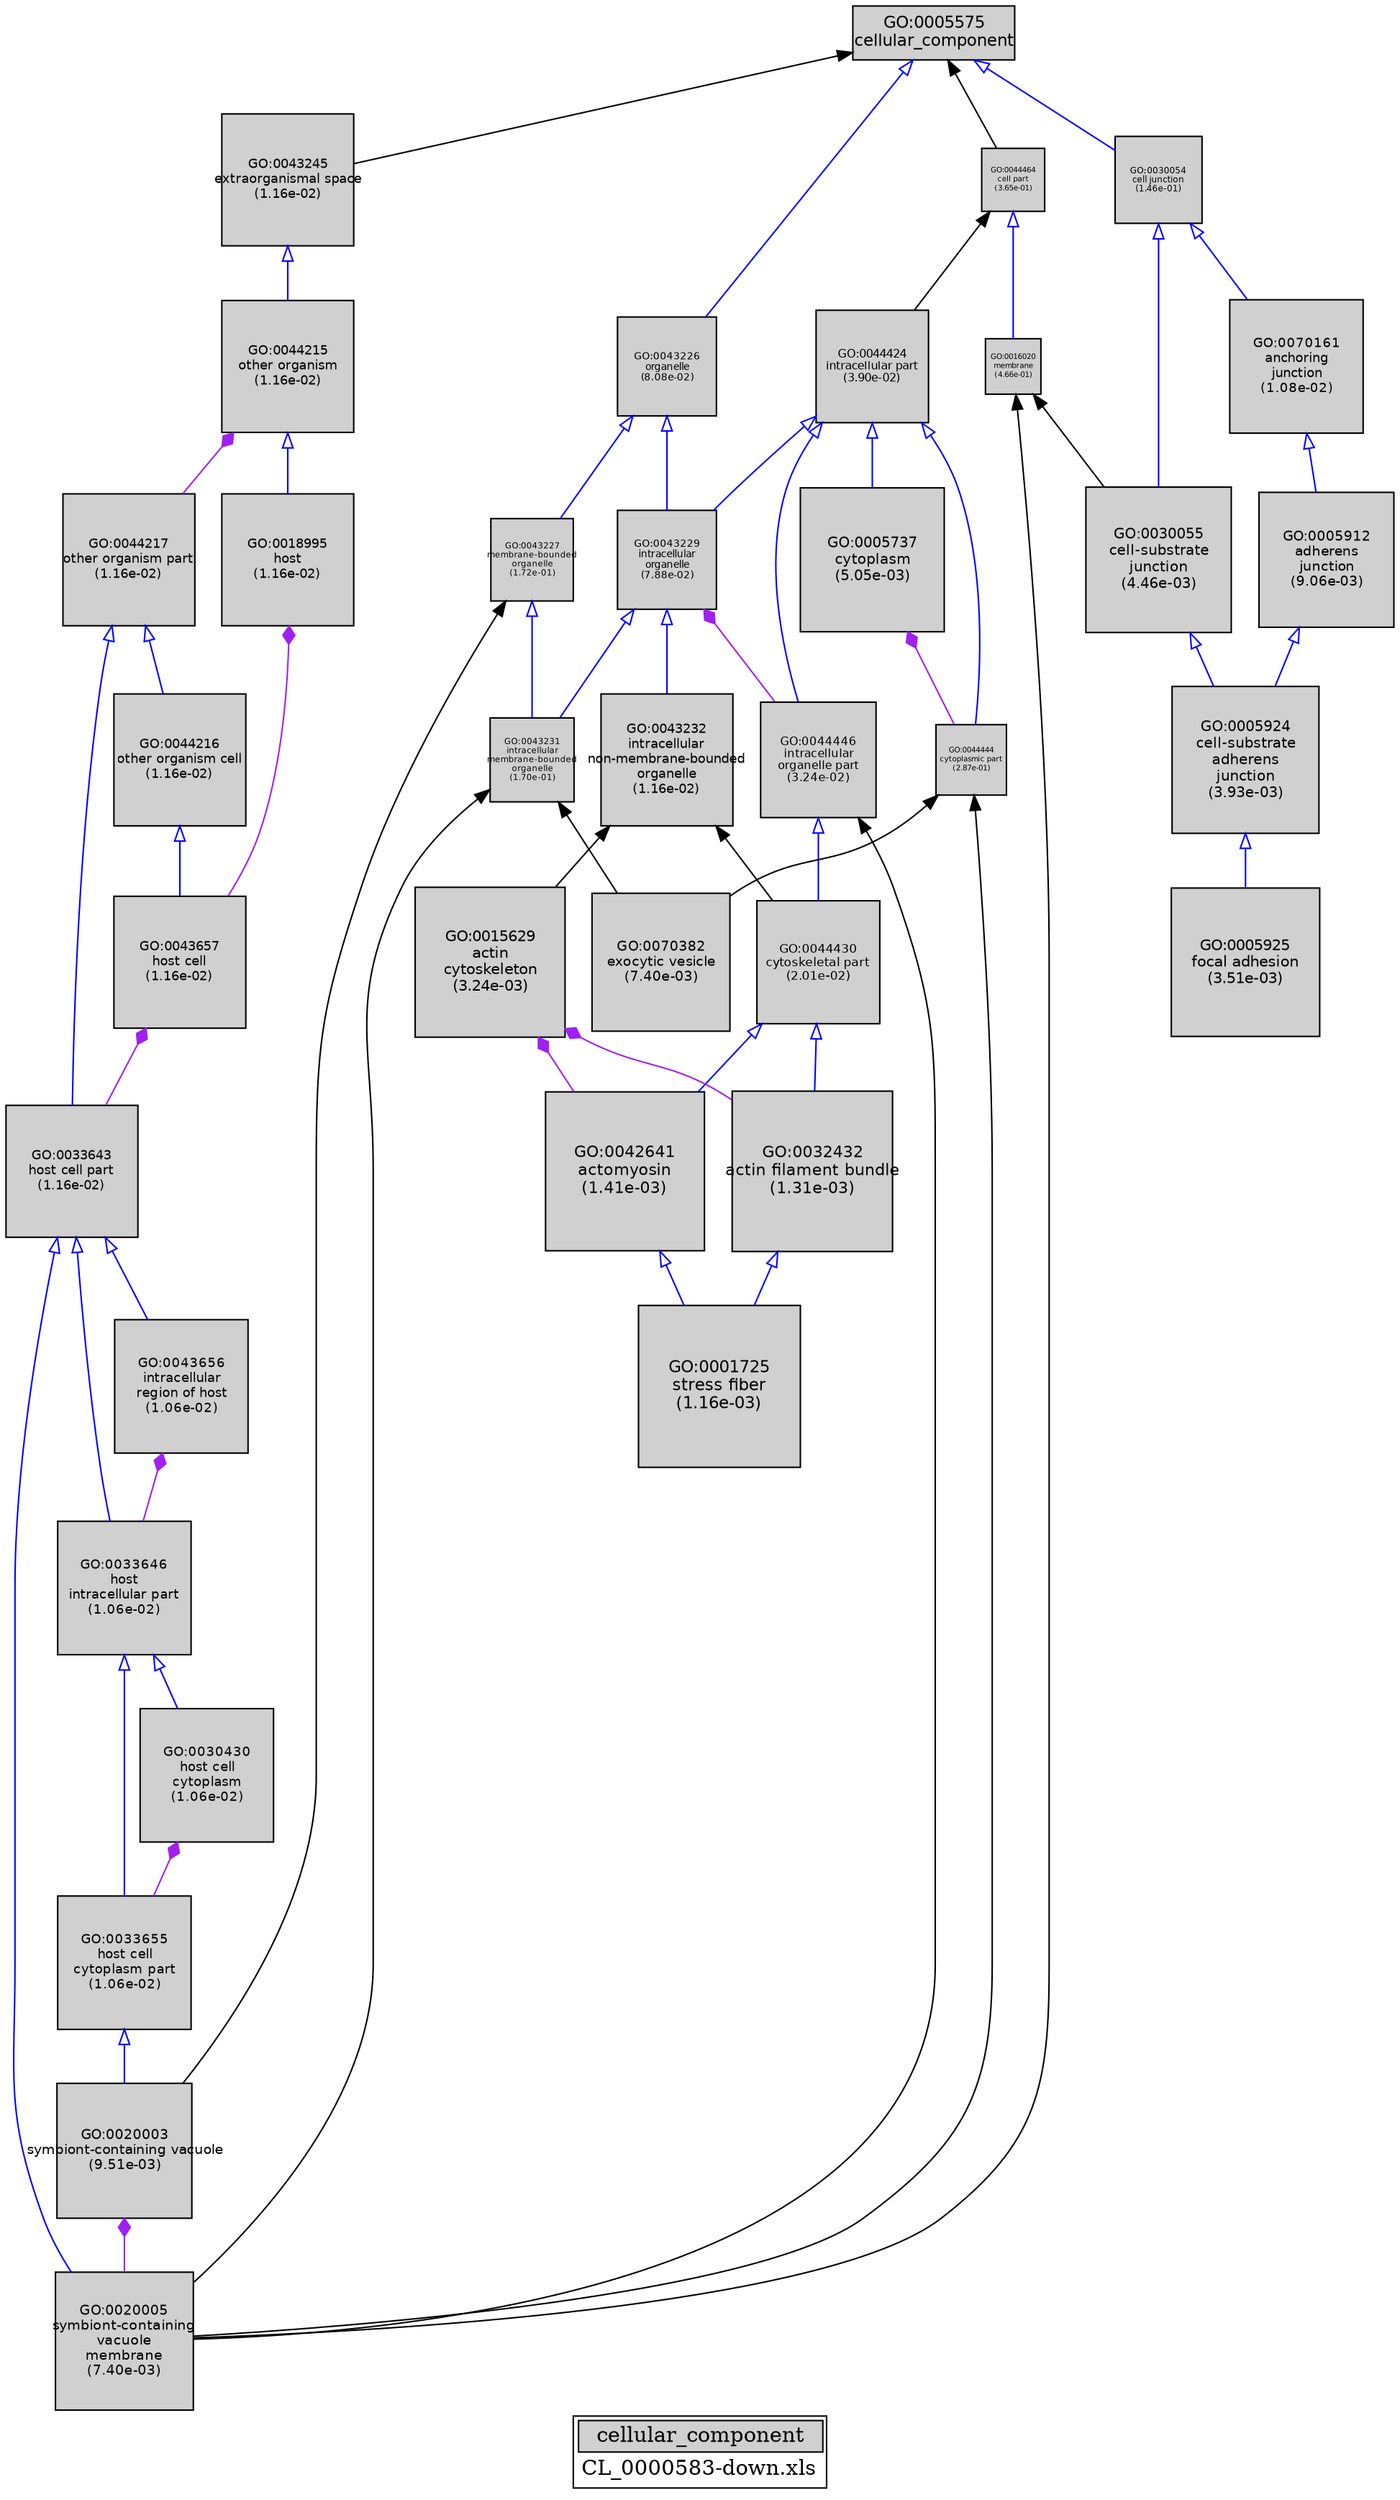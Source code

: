 digraph "cellular_component" {
graph [ bgcolor = "#FFFFFF", label = <<TABLE COLOR="black" BGCOLOR="white"><TR><TD COLSPAN="2" BGCOLOR="#D0D0D0"><FONT COLOR="black">cellular_component</FONT></TD></TR><TR><TD BORDER="0">CL_0000583-down.xls</TD></TR></TABLE>> ];
node [ fontname = "Helvetica" ];

subgraph "nodes" {

node [ style = "filled", fixedsize = "true", width = 1, shape = "box", fontsize = 9, fillcolor = "#D0D0D0", fontcolor = "black", color = "black" ];

"GO:0032432" [ URL = "#GO:0032432", label = <<TABLE BORDER="0"><TR><TD>GO:0032432<BR/>actin filament bundle<BR/>(1.31e-03)</TD></TR></TABLE>>, width = 1.48661479842, shape = "box", fontsize = 10.7036265486, height = 1.48661479842 ];
"GO:0043226" [ URL = "#GO:0043226", label = <<TABLE BORDER="0"><TR><TD>GO:0043226<BR/>organelle<BR/>(8.08e-02)</TD></TR></TABLE>>, width = 0.918611422405, shape = "box", fontsize = 6.61400224132, height = 0.918611422405 ];
"GO:0018995" [ URL = "#GO:0018995", label = <<TABLE BORDER="0"><TR><TD>GO:0018995<BR/>host<BR/>(1.16e-02)</TD></TR></TABLE>>, width = 1.21933190089, shape = "box", fontsize = 8.77918968642, height = 1.21933190089 ];
"GO:0044215" [ URL = "#GO:0044215", label = <<TABLE BORDER="0"><TR><TD>GO:0044215<BR/>other organism<BR/>(1.16e-02)</TD></TR></TABLE>>, width = 1.21933190089, shape = "box", fontsize = 8.77918968642, height = 1.21933190089 ];
"GO:0030055" [ URL = "#GO:0030055", label = <<TABLE BORDER="0"><TR><TD>GO:0030055<BR/>cell-substrate<BR/>junction<BR/>(4.46e-03)</TD></TR></TABLE>>, width = 1.34304020448, shape = "box", fontsize = 9.66988947225, height = 1.34304020448 ];
"GO:0043232" [ URL = "#GO:0043232", label = <<TABLE BORDER="0"><TR><TD>GO:0043232<BR/>intracellular<BR/>non-membrane-bounded<BR/>organelle<BR/>(1.16e-02)</TD></TR></TABLE>>, width = 1.21916030838, shape = "box", fontsize = 8.77795422036, height = 1.21916030838 ];
"GO:0005924" [ URL = "#GO:0005924", label = <<TABLE BORDER="0"><TR><TD>GO:0005924<BR/>cell-substrate<BR/>adherens<BR/>junction<BR/>(3.93e-03)</TD></TR></TABLE>>, width = 1.35867520792, shape = "box", fontsize = 9.78246149701, height = 1.35867520792 ];
"GO:0005925" [ URL = "#GO:0005925", label = <<TABLE BORDER="0"><TR><TD>GO:0005925<BR/>focal adhesion<BR/>(3.51e-03)</TD></TR></TABLE>>, width = 1.37241160183, shape = "box", fontsize = 9.88136353318, height = 1.37241160183 ];
"GO:0044446" [ URL = "#GO:0044446", label = <<TABLE BORDER="0"><TR><TD>GO:0044446<BR/>intracellular<BR/>organelle part<BR/>(3.24e-02)</TD></TR></TABLE>>, width = 1.07084949852, shape = "box", fontsize = 7.71011638932, height = 1.07084949852 ];
"GO:0044430" [ URL = "#GO:0044430", label = <<TABLE BORDER="0"><TR><TD>GO:0044430<BR/>cytoskeletal part<BR/>(2.01e-02)</TD></TR></TABLE>>, width = 1.14227831146, shape = "box", fontsize = 8.22440384254, height = 1.14227831146 ];
"GO:0005737" [ URL = "#GO:0005737", label = <<TABLE BORDER="0"><TR><TD>GO:0005737<BR/>cytoplasm<BR/>(5.05e-03)</TD></TR></TABLE>>, width = 1.32752900213, shape = "box", fontsize = 9.55820881537, height = 1.32752900213 ];
"GO:0043229" [ URL = "#GO:0043229", label = <<TABLE BORDER="0"><TR><TD>GO:0043229<BR/>intracellular<BR/>organelle<BR/>(7.88e-02)</TD></TR></TABLE>>, width = 0.923083217196, shape = "box", fontsize = 6.64619916381, height = 0.923083217196 ];
"GO:0020005" [ URL = "#GO:0020005", label = <<TABLE BORDER="0"><TR><TD>GO:0020005<BR/>symbiont-containing<BR/>vacuole<BR/>membrane<BR/>(7.40e-03)</TD></TR></TABLE>>, width = 1.2790210695, shape = "box", fontsize = 9.20895170038, height = 1.2790210695 ];
"GO:0043245" [ URL = "#GO:0043245", label = <<TABLE BORDER="0"><TR><TD>GO:0043245<BR/>extraorganismal space<BR/>(1.16e-02)</TD></TR></TABLE>>, width = 1.21933190089, shape = "box", fontsize = 8.77918968642, height = 1.21933190089 ];
"GO:0042641" [ URL = "#GO:0042641", label = <<TABLE BORDER="0"><TR><TD>GO:0042641<BR/>actomyosin<BR/>(1.41e-03)</TD></TR></TABLE>>, width = 1.4780701656, shape = "box", fontsize = 10.6421051923, height = 1.4780701656 ];
"GO:0015629" [ URL = "#GO:0015629", label = <<TABLE BORDER="0"><TR><TD>GO:0015629<BR/>actin<BR/>cytoskeleton<BR/>(3.24e-03)</TD></TR></TABLE>>, width = 1.3820109294, shape = "box", fontsize = 9.95047869171, height = 1.3820109294 ];
"GO:0043656" [ URL = "#GO:0043656", label = <<TABLE BORDER="0"><TR><TD>GO:0043656<BR/>intracellular<BR/>region of host<BR/>(1.06e-02)</TD></TR></TABLE>>, width = 1.23214868456, shape = "box", fontsize = 8.8714705288, height = 1.23214868456 ];
"GO:0005575" [ URL = "#GO:0005575", label = <<TABLE BORDER="0"><TR><TD>GO:0005575<BR/>cellular_component</TD></TR></TABLE>>, width = 1.5, shape = "box", fontsize = 10.8 ];
"GO:0030054" [ URL = "#GO:0030054", label = <<TABLE BORDER="0"><TR><TD>GO:0030054<BR/>cell junction<BR/>(1.46e-01)</TD></TR></TABLE>>, width = 0.804766400451, shape = "box", fontsize = 5.79431808325, height = 0.804766400451 ];
"GO:0070161" [ URL = "#GO:0070161", label = <<TABLE BORDER="0"><TR><TD>GO:0070161<BR/>anchoring<BR/>junction<BR/>(1.08e-02)</TD></TR></TABLE>>, width = 1.22925229442, shape = "box", fontsize = 8.85061651983, height = 1.22925229442 ];
"GO:0044424" [ URL = "#GO:0044424", label = <<TABLE BORDER="0"><TR><TD>GO:0044424<BR/>intracellular part<BR/>(3.90e-02)</TD></TR></TABLE>>, width = 1.04162455618, shape = "box", fontsize = 7.4996968045, height = 1.04162455618 ];
"GO:0016020" [ URL = "#GO:0016020", label = <<TABLE BORDER="0"><TR><TD>GO:0016020<BR/>membrane<BR/>(4.66e-01)</TD></TR></TABLE>>, width = 0.513111495444, shape = "box", fontsize = 5.0, height = 0.513111495444 ];
"GO:0044464" [ URL = "#GO:0044464", label = <<TABLE BORDER="0"><TR><TD>GO:0044464<BR/>cell part<BR/>(3.65e-01)</TD></TR></TABLE>>, width = 0.586392729641, shape = "box", fontsize = 5.0, height = 0.586392729641 ];
"GO:0030430" [ URL = "#GO:0030430", label = <<TABLE BORDER="0"><TR><TD>GO:0030430<BR/>host cell<BR/>cytoplasm<BR/>(1.06e-02)</TD></TR></TABLE>>, width = 1.23214868456, shape = "box", fontsize = 8.8714705288, height = 1.23214868456 ];
"GO:0033646" [ URL = "#GO:0033646", label = <<TABLE BORDER="0"><TR><TD>GO:0033646<BR/>host<BR/>intracellular part<BR/>(1.06e-02)</TD></TR></TABLE>>, width = 1.23214868456, shape = "box", fontsize = 8.8714705288, height = 1.23214868456 ];
"GO:0044217" [ URL = "#GO:0044217", label = <<TABLE BORDER="0"><TR><TD>GO:0044217<BR/>other organism part<BR/>(1.16e-02)</TD></TR></TABLE>>, width = 1.21933190089, shape = "box", fontsize = 8.77918968642, height = 1.21933190089 ];
"GO:0005912" [ URL = "#GO:0005912", label = <<TABLE BORDER="0"><TR><TD>GO:0005912<BR/>adherens<BR/>junction<BR/>(9.06e-03)</TD></TR></TABLE>>, width = 1.25247004766, shape = "box", fontsize = 9.01778434315, height = 1.25247004766 ];
"GO:0020003" [ URL = "#GO:0020003", label = <<TABLE BORDER="0"><TR><TD>GO:0020003<BR/>symbiont-containing vacuole<BR/>(9.51e-03)</TD></TR></TABLE>>, width = 1.24617056969, shape = "box", fontsize = 8.97242810175, height = 1.24617056969 ];
"GO:0033655" [ URL = "#GO:0033655", label = <<TABLE BORDER="0"><TR><TD>GO:0033655<BR/>host cell<BR/>cytoplasm part<BR/>(1.06e-02)</TD></TR></TABLE>>, width = 1.23214868456, shape = "box", fontsize = 8.8714705288, height = 1.23214868456 ];
"GO:0033643" [ URL = "#GO:0033643", label = <<TABLE BORDER="0"><TR><TD>GO:0033643<BR/>host cell part<BR/>(1.16e-02)</TD></TR></TABLE>>, width = 1.21933190089, shape = "box", fontsize = 8.77918968642, height = 1.21933190089 ];
"GO:0043657" [ URL = "#GO:0043657", label = <<TABLE BORDER="0"><TR><TD>GO:0043657<BR/>host cell<BR/>(1.16e-02)</TD></TR></TABLE>>, width = 1.21933190089, shape = "box", fontsize = 8.77918968642, height = 1.21933190089 ];
"GO:0043231" [ URL = "#GO:0043231", label = <<TABLE BORDER="0"><TR><TD>GO:0043231<BR/>intracellular<BR/>membrane-bounded<BR/>organelle<BR/>(1.70e-01)</TD></TR></TABLE>>, width = 0.773206818336, shape = "box", fontsize = 5.56708909202, height = 0.773206818336 ];
"GO:0044216" [ URL = "#GO:0044216", label = <<TABLE BORDER="0"><TR><TD>GO:0044216<BR/>other organism cell<BR/>(1.16e-02)</TD></TR></TABLE>>, width = 1.21933190089, shape = "box", fontsize = 8.77918968642, height = 1.21933190089 ];
"GO:0044444" [ URL = "#GO:0044444", label = <<TABLE BORDER="0"><TR><TD>GO:0044444<BR/>cytoplasmic part<BR/>(2.87e-01)</TD></TR></TABLE>>, width = 0.651253253546, shape = "box", fontsize = 5.0, height = 0.651253253546 ];
"GO:0070382" [ URL = "#GO:0070382", label = <<TABLE BORDER="0"><TR><TD>GO:0070382<BR/>exocytic vesicle<BR/>(7.40e-03)</TD></TR></TABLE>>, width = 1.2790210695, shape = "box", fontsize = 9.20895170038, height = 1.2790210695 ];
"GO:0001725" [ URL = "#GO:0001725", label = <<TABLE BORDER="0"><TR><TD>GO:0001725<BR/>stress fiber<BR/>(1.16e-03)</TD></TR></TABLE>>, width = 1.5, shape = "box", fontsize = 10.8, height = 1.5 ];
"GO:0043227" [ URL = "#GO:0043227", label = <<TABLE BORDER="0"><TR><TD>GO:0043227<BR/>membrane-bounded<BR/>organelle<BR/>(1.72e-01)</TD></TR></TABLE>>, width = 0.770553301403, shape = "box", fontsize = 5.5479837701, height = 0.770553301403 ];
}
subgraph "edges" {


edge [ dir = "back", weight = 1 ];
subgraph "regulates" {


edge [ color = "cyan", arrowtail = "none" ];
subgraph "positive" {


edge [ color = "green", arrowtail = "vee" ];
}
subgraph "negative" {


edge [ color = "red", arrowtail = "tee" ];
}
}
subgraph "part_of" {


edge [ color = "purple", arrowtail = "diamond", weight = 2.5 ];
"GO:0043656" -> "GO:0033646";
"GO:0015629" -> "GO:0032432";
"GO:0005737" -> "GO:0044444";
"GO:0018995" -> "GO:0043657";
"GO:0043657" -> "GO:0033643";
"GO:0015629" -> "GO:0042641";
"GO:0044215" -> "GO:0044217";
"GO:0030430" -> "GO:0033655";
"GO:0020003" -> "GO:0020005";
"GO:0043229" -> "GO:0044446";
}
subgraph "is_a" {


edge [ color = "blue", arrowtail = "empty", weight = 5.0 ];
"GO:0005924" -> "GO:0005925";
"GO:0043229" -> "GO:0043231";
"GO:0043227" -> "GO:0043231";
"GO:0044217" -> "GO:0044216";
"GO:0030055" -> "GO:0005924";
"GO:0044215" -> "GO:0018995";
"GO:0044424" -> "GO:0005737";
"GO:0030054" -> "GO:0030055";
"GO:0043226" -> "GO:0043227";
"GO:0033655" -> "GO:0020003";
"GO:0044424" -> "GO:0044444";
"GO:0044446" -> "GO:0044430";
"GO:0005575" -> "GO:0043226";
"GO:0070161" -> "GO:0005912";
"GO:0044430" -> "GO:0042641";
"GO:0033643" -> "GO:0020005";
"GO:0044424" -> "GO:0044446";
"GO:0044217" -> "GO:0033643";
"GO:0044464" -> "GO:0016020";
"GO:0044216" -> "GO:0043657";
"GO:0043226" -> "GO:0043229";
"GO:0033643" -> "GO:0043656";
"GO:0044430" -> "GO:0032432";
"GO:0043229" -> "GO:0043232";
"GO:0033646" -> "GO:0033655";
"GO:0033643" -> "GO:0033646";
"GO:0042641" -> "GO:0001725";
"GO:0005912" -> "GO:0005924";
"GO:0030054" -> "GO:0070161";
"GO:0005575" -> "GO:0030054";
"GO:0032432" -> "GO:0001725";
"GO:0044424" -> "GO:0043229";
"GO:0043245" -> "GO:0044215";
"GO:0033646" -> "GO:0030430";
}
"GO:0043231" -> "GO:0020005";
"GO:0043232" -> "GO:0044430";
"GO:0005575" -> "GO:0044464";
"GO:0043227" -> "GO:0020003";
"GO:0044444" -> "GO:0020005";
"GO:0044446" -> "GO:0020005";
"GO:0005575" -> "GO:0043245";
"GO:0043232" -> "GO:0015629";
"GO:0044444" -> "GO:0070382";
"GO:0043231" -> "GO:0070382";
"GO:0044464" -> "GO:0044424";
"GO:0016020" -> "GO:0030055";
"GO:0016020" -> "GO:0020005";
}
}
